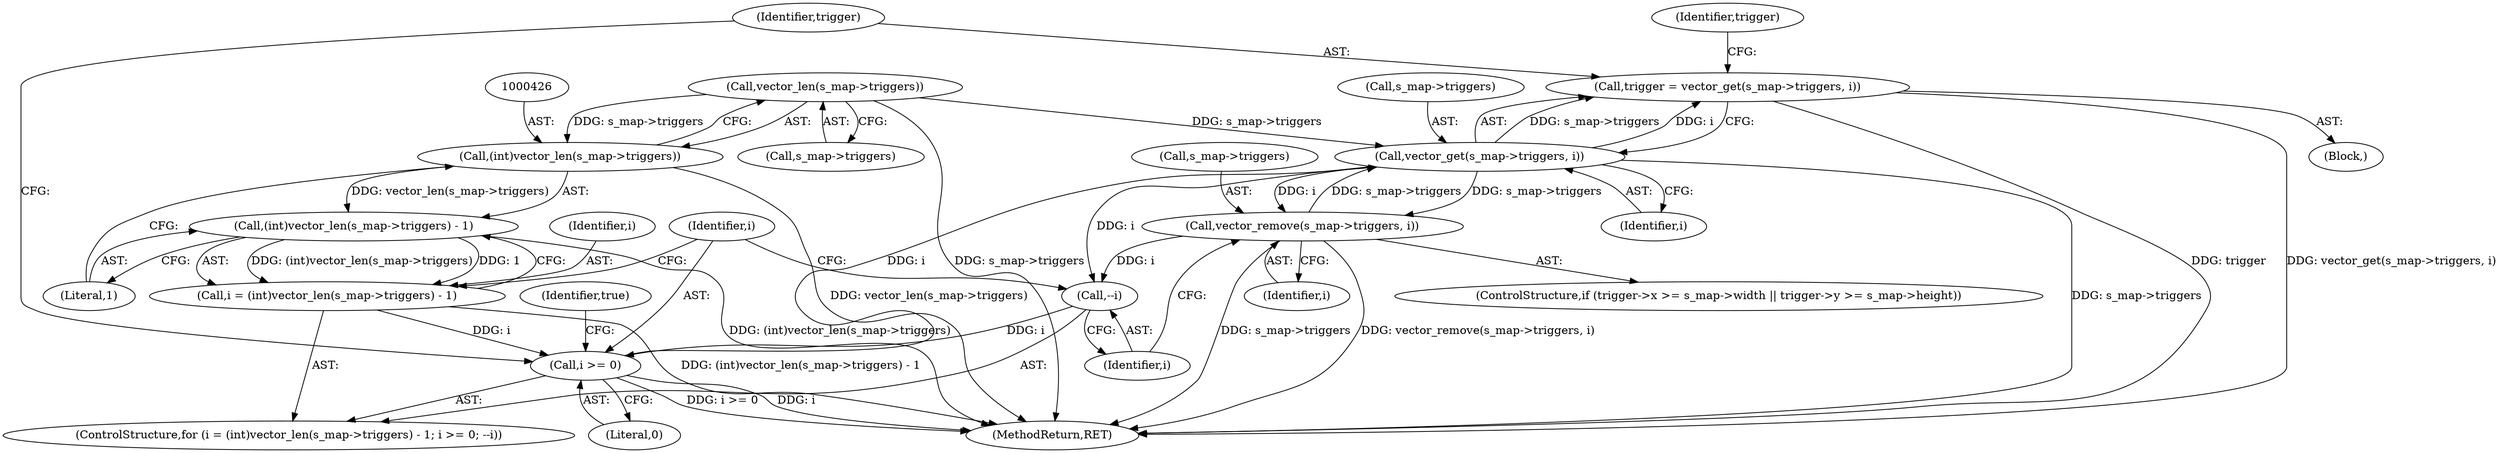 digraph "0_minisphere_252c1ca184cb38e1acb917aa0e451c5f08519996@pointer" {
"1000438" [label="(Call,trigger = vector_get(s_map->triggers, i))"];
"1000440" [label="(Call,vector_get(s_map->triggers, i))"];
"1000427" [label="(Call,vector_len(s_map->triggers))"];
"1000461" [label="(Call,vector_remove(s_map->triggers, i))"];
"1000432" [label="(Call,i >= 0)"];
"1000435" [label="(Call,--i)"];
"1000422" [label="(Call,i = (int)vector_len(s_map->triggers) - 1)"];
"1000424" [label="(Call,(int)vector_len(s_map->triggers) - 1)"];
"1000425" [label="(Call,(int)vector_len(s_map->triggers))"];
"1000423" [label="(Identifier,i)"];
"1000461" [label="(Call,vector_remove(s_map->triggers, i))"];
"1000422" [label="(Call,i = (int)vector_len(s_map->triggers) - 1)"];
"1000433" [label="(Identifier,i)"];
"1000424" [label="(Call,(int)vector_len(s_map->triggers) - 1)"];
"1000425" [label="(Call,(int)vector_len(s_map->triggers))"];
"1000465" [label="(Identifier,i)"];
"1000435" [label="(Call,--i)"];
"1000437" [label="(Block,)"];
"1000444" [label="(Identifier,i)"];
"1000445" [label="(ControlStructure,if (trigger->x >= s_map->width || trigger->y >= s_map->height))"];
"1000439" [label="(Identifier,trigger)"];
"1000468" [label="(MethodReturn,RET)"];
"1000440" [label="(Call,vector_get(s_map->triggers, i))"];
"1000427" [label="(Call,vector_len(s_map->triggers))"];
"1000432" [label="(Call,i >= 0)"];
"1000462" [label="(Call,s_map->triggers)"];
"1000467" [label="(Identifier,true)"];
"1000428" [label="(Call,s_map->triggers)"];
"1000431" [label="(Literal,1)"];
"1000438" [label="(Call,trigger = vector_get(s_map->triggers, i))"];
"1000436" [label="(Identifier,i)"];
"1000434" [label="(Literal,0)"];
"1000449" [label="(Identifier,trigger)"];
"1000421" [label="(ControlStructure,for (i = (int)vector_len(s_map->triggers) - 1; i >= 0; --i))"];
"1000441" [label="(Call,s_map->triggers)"];
"1000438" -> "1000437"  [label="AST: "];
"1000438" -> "1000440"  [label="CFG: "];
"1000439" -> "1000438"  [label="AST: "];
"1000440" -> "1000438"  [label="AST: "];
"1000449" -> "1000438"  [label="CFG: "];
"1000438" -> "1000468"  [label="DDG: trigger"];
"1000438" -> "1000468"  [label="DDG: vector_get(s_map->triggers, i)"];
"1000440" -> "1000438"  [label="DDG: s_map->triggers"];
"1000440" -> "1000438"  [label="DDG: i"];
"1000440" -> "1000444"  [label="CFG: "];
"1000441" -> "1000440"  [label="AST: "];
"1000444" -> "1000440"  [label="AST: "];
"1000440" -> "1000468"  [label="DDG: s_map->triggers"];
"1000440" -> "1000435"  [label="DDG: i"];
"1000427" -> "1000440"  [label="DDG: s_map->triggers"];
"1000461" -> "1000440"  [label="DDG: s_map->triggers"];
"1000432" -> "1000440"  [label="DDG: i"];
"1000440" -> "1000461"  [label="DDG: s_map->triggers"];
"1000440" -> "1000461"  [label="DDG: i"];
"1000427" -> "1000425"  [label="AST: "];
"1000427" -> "1000428"  [label="CFG: "];
"1000428" -> "1000427"  [label="AST: "];
"1000425" -> "1000427"  [label="CFG: "];
"1000427" -> "1000468"  [label="DDG: s_map->triggers"];
"1000427" -> "1000425"  [label="DDG: s_map->triggers"];
"1000461" -> "1000445"  [label="AST: "];
"1000461" -> "1000465"  [label="CFG: "];
"1000462" -> "1000461"  [label="AST: "];
"1000465" -> "1000461"  [label="AST: "];
"1000436" -> "1000461"  [label="CFG: "];
"1000461" -> "1000468"  [label="DDG: vector_remove(s_map->triggers, i)"];
"1000461" -> "1000468"  [label="DDG: s_map->triggers"];
"1000461" -> "1000435"  [label="DDG: i"];
"1000432" -> "1000421"  [label="AST: "];
"1000432" -> "1000434"  [label="CFG: "];
"1000433" -> "1000432"  [label="AST: "];
"1000434" -> "1000432"  [label="AST: "];
"1000439" -> "1000432"  [label="CFG: "];
"1000467" -> "1000432"  [label="CFG: "];
"1000432" -> "1000468"  [label="DDG: i >= 0"];
"1000432" -> "1000468"  [label="DDG: i"];
"1000435" -> "1000432"  [label="DDG: i"];
"1000422" -> "1000432"  [label="DDG: i"];
"1000435" -> "1000421"  [label="AST: "];
"1000435" -> "1000436"  [label="CFG: "];
"1000436" -> "1000435"  [label="AST: "];
"1000433" -> "1000435"  [label="CFG: "];
"1000422" -> "1000421"  [label="AST: "];
"1000422" -> "1000424"  [label="CFG: "];
"1000423" -> "1000422"  [label="AST: "];
"1000424" -> "1000422"  [label="AST: "];
"1000433" -> "1000422"  [label="CFG: "];
"1000422" -> "1000468"  [label="DDG: (int)vector_len(s_map->triggers) - 1"];
"1000424" -> "1000422"  [label="DDG: (int)vector_len(s_map->triggers)"];
"1000424" -> "1000422"  [label="DDG: 1"];
"1000424" -> "1000431"  [label="CFG: "];
"1000425" -> "1000424"  [label="AST: "];
"1000431" -> "1000424"  [label="AST: "];
"1000424" -> "1000468"  [label="DDG: (int)vector_len(s_map->triggers)"];
"1000425" -> "1000424"  [label="DDG: vector_len(s_map->triggers)"];
"1000426" -> "1000425"  [label="AST: "];
"1000431" -> "1000425"  [label="CFG: "];
"1000425" -> "1000468"  [label="DDG: vector_len(s_map->triggers)"];
}
